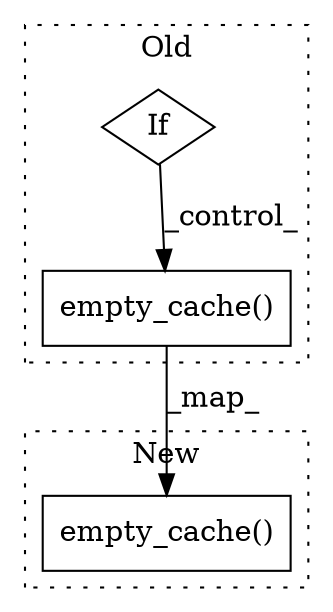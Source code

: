 digraph G {
subgraph cluster0 {
1 [label="empty_cache()" a="75" s="9266" l="24" shape="box"];
3 [label="If" a="96" s="9236" l="3" shape="diamond"];
label = "Old";
style="dotted";
}
subgraph cluster1 {
2 [label="empty_cache()" a="75" s="9281" l="24" shape="box"];
label = "New";
style="dotted";
}
1 -> 2 [label="_map_"];
3 -> 1 [label="_control_"];
}